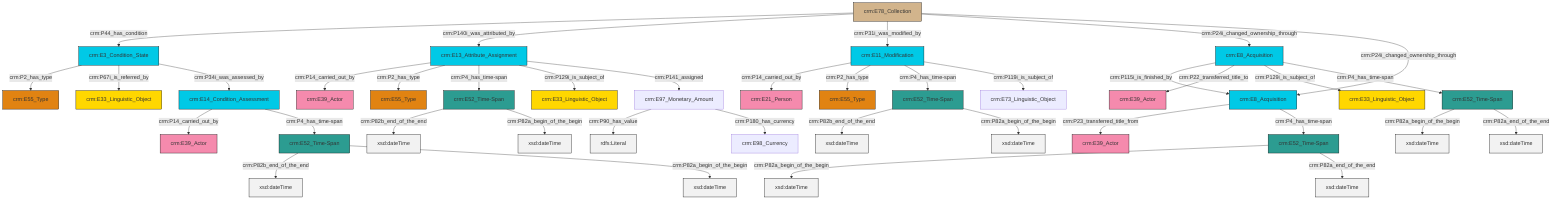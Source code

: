 graph TD
classDef Literal fill:#f2f2f2,stroke:#000000;
classDef CRM_Entity fill:#FFFFFF,stroke:#000000;
classDef Temporal_Entity fill:#00C9E6, stroke:#000000;
classDef Type fill:#E18312, stroke:#000000;
classDef Time-Span fill:#2C9C91, stroke:#000000;
classDef Appellation fill:#FFEB7F, stroke:#000000;
classDef Place fill:#008836, stroke:#000000;
classDef Persistent_Item fill:#B266B2, stroke:#000000;
classDef Conceptual_Object fill:#FFD700, stroke:#000000;
classDef Physical_Thing fill:#D2B48C, stroke:#000000;
classDef Actor fill:#f58aad, stroke:#000000;
classDef PC_Classes fill:#4ce600, stroke:#000000;
classDef Multi fill:#cccccc,stroke:#000000;

0["crm:E78_Collection"]:::Physical_Thing -->|crm:P44_has_condition| 1["crm:E3_Condition_State"]:::Temporal_Entity
5["crm:E13_Attribute_Assignment"]:::Temporal_Entity -->|crm:P14_carried_out_by| 6["crm:E39_Actor"]:::Actor
7["crm:E52_Time-Span"]:::Time-Span -->|crm:P82b_end_of_the_end| 8[xsd:dateTime]:::Literal
9["crm:E8_Acquisition"]:::Temporal_Entity -->|crm:P23_transferred_title_from| 11["crm:E39_Actor"]:::Actor
1["crm:E3_Condition_State"]:::Temporal_Entity -->|crm:P2_has_type| 16["crm:E55_Type"]:::Type
19["crm:E11_Modification"]:::Temporal_Entity -->|crm:P14_carried_out_by| 20["crm:E21_Person"]:::Actor
19["crm:E11_Modification"]:::Temporal_Entity -->|crm:P2_has_type| 17["crm:E55_Type"]:::Type
19["crm:E11_Modification"]:::Temporal_Entity -->|crm:P4_has_time-span| 7["crm:E52_Time-Span"]:::Time-Span
25["crm:E14_Condition_Assessment"]:::Temporal_Entity -->|crm:P14_carried_out_by| 26["crm:E39_Actor"]:::Actor
5["crm:E13_Attribute_Assignment"]:::Temporal_Entity -->|crm:P2_has_type| 27["crm:E55_Type"]:::Type
2["crm:E8_Acquisition"]:::Temporal_Entity -->|crm:P115i_is_finished_by| 9["crm:E8_Acquisition"]:::Temporal_Entity
0["crm:E78_Collection"]:::Physical_Thing -->|crm:P140i_was_attributed_by| 5["crm:E13_Attribute_Assignment"]:::Temporal_Entity
32["crm:E97_Monetary_Amount"]:::Default -->|crm:P90_has_value| 33[rdfs:Literal]:::Literal
2["crm:E8_Acquisition"]:::Temporal_Entity -->|crm:P22_transferred_title_to| 35["crm:E39_Actor"]:::Actor
5["crm:E13_Attribute_Assignment"]:::Temporal_Entity -->|crm:P4_has_time-span| 36["crm:E52_Time-Span"]:::Time-Span
37["crm:E52_Time-Span"]:::Time-Span -->|crm:P82a_begin_of_the_begin| 38[xsd:dateTime]:::Literal
37["crm:E52_Time-Span"]:::Time-Span -->|crm:P82a_end_of_the_end| 42[xsd:dateTime]:::Literal
2["crm:E8_Acquisition"]:::Temporal_Entity -->|crm:P129i_is_subject_of| 22["crm:E33_Linguistic_Object"]:::Conceptual_Object
43["crm:E52_Time-Span"]:::Time-Span -->|crm:P82a_begin_of_the_begin| 44[xsd:dateTime]:::Literal
19["crm:E11_Modification"]:::Temporal_Entity -->|crm:P119i_is_subject_of| 46["crm:E73_Linguistic_Object"]:::Default
32["crm:E97_Monetary_Amount"]:::Default -->|crm:P180_has_currency| 47["crm:E98_Currency"]:::Default
12["crm:E52_Time-Span"]:::Time-Span -->|crm:P82b_end_of_the_end| 48[xsd:dateTime]:::Literal
2["crm:E8_Acquisition"]:::Temporal_Entity -->|crm:P4_has_time-span| 43["crm:E52_Time-Span"]:::Time-Span
5["crm:E13_Attribute_Assignment"]:::Temporal_Entity -->|crm:P129i_is_subject_of| 29["crm:E33_Linguistic_Object"]:::Conceptual_Object
43["crm:E52_Time-Span"]:::Time-Span -->|crm:P82a_end_of_the_end| 51[xsd:dateTime]:::Literal
1["crm:E3_Condition_State"]:::Temporal_Entity -->|crm:P67i_is_referred_by| 14["crm:E33_Linguistic_Object"]:::Conceptual_Object
36["crm:E52_Time-Span"]:::Time-Span -->|crm:P82b_end_of_the_end| 54[xsd:dateTime]:::Literal
0["crm:E78_Collection"]:::Physical_Thing -->|crm:P31i_was_modified_by| 19["crm:E11_Modification"]:::Temporal_Entity
12["crm:E52_Time-Span"]:::Time-Span -->|crm:P82a_begin_of_the_begin| 56[xsd:dateTime]:::Literal
25["crm:E14_Condition_Assessment"]:::Temporal_Entity -->|crm:P4_has_time-span| 12["crm:E52_Time-Span"]:::Time-Span
5["crm:E13_Attribute_Assignment"]:::Temporal_Entity -->|crm:P141_assigned| 32["crm:E97_Monetary_Amount"]:::Default
0["crm:E78_Collection"]:::Physical_Thing -->|crm:P24i_changed_ownership_through| 2["crm:E8_Acquisition"]:::Temporal_Entity
0["crm:E78_Collection"]:::Physical_Thing -->|crm:P24i_changed_ownership_through| 9["crm:E8_Acquisition"]:::Temporal_Entity
9["crm:E8_Acquisition"]:::Temporal_Entity -->|crm:P4_has_time-span| 37["crm:E52_Time-Span"]:::Time-Span
36["crm:E52_Time-Span"]:::Time-Span -->|crm:P82a_begin_of_the_begin| 60[xsd:dateTime]:::Literal
7["crm:E52_Time-Span"]:::Time-Span -->|crm:P82a_begin_of_the_begin| 61[xsd:dateTime]:::Literal
1["crm:E3_Condition_State"]:::Temporal_Entity -->|crm:P34i_was_assessed_by| 25["crm:E14_Condition_Assessment"]:::Temporal_Entity